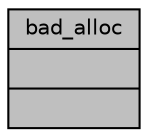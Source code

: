 digraph "bad_alloc"
{
 // INTERACTIVE_SVG=YES
  bgcolor="transparent";
  edge [fontname="Helvetica",fontsize="10",labelfontname="Helvetica",labelfontsize="10"];
  node [fontname="Helvetica",fontsize="10",shape=record];
  Node1 [label="{bad_alloc\n||}",height=0.2,width=0.4,color="black", fillcolor="grey75", style="filled", fontcolor="black"];
}
